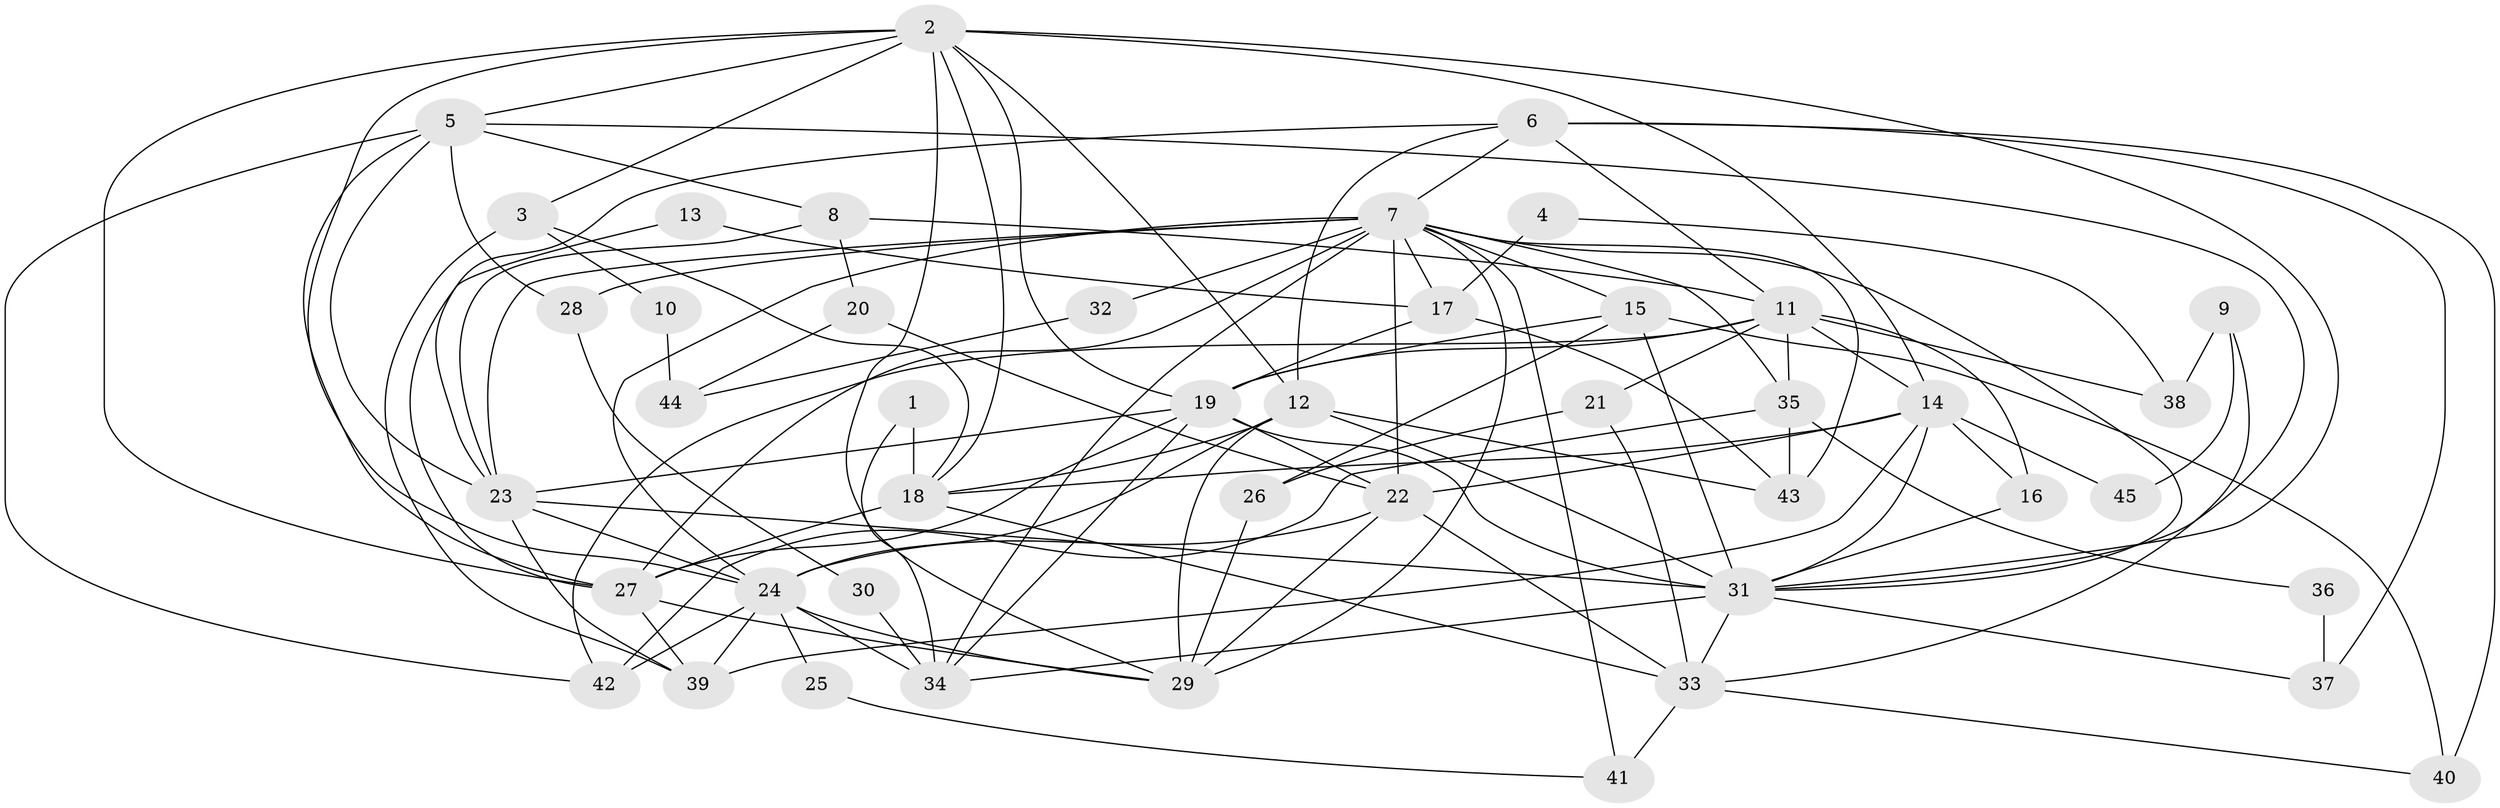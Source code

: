 // original degree distribution, {2: 0.1839080459770115, 8: 0.011494252873563218, 4: 0.25287356321839083, 7: 0.06896551724137931, 6: 0.04597701149425287, 3: 0.22988505747126436, 5: 0.19540229885057472, 9: 0.011494252873563218}
// Generated by graph-tools (version 1.1) at 2025/36/03/09/25 02:36:21]
// undirected, 45 vertices, 115 edges
graph export_dot {
graph [start="1"]
  node [color=gray90,style=filled];
  1;
  2;
  3;
  4;
  5;
  6;
  7;
  8;
  9;
  10;
  11;
  12;
  13;
  14;
  15;
  16;
  17;
  18;
  19;
  20;
  21;
  22;
  23;
  24;
  25;
  26;
  27;
  28;
  29;
  30;
  31;
  32;
  33;
  34;
  35;
  36;
  37;
  38;
  39;
  40;
  41;
  42;
  43;
  44;
  45;
  1 -- 18 [weight=1.0];
  1 -- 34 [weight=1.0];
  2 -- 3 [weight=1.0];
  2 -- 5 [weight=1.0];
  2 -- 12 [weight=1.0];
  2 -- 14 [weight=1.0];
  2 -- 18 [weight=1.0];
  2 -- 19 [weight=1.0];
  2 -- 24 [weight=1.0];
  2 -- 27 [weight=2.0];
  2 -- 29 [weight=1.0];
  2 -- 31 [weight=1.0];
  3 -- 10 [weight=1.0];
  3 -- 18 [weight=1.0];
  3 -- 39 [weight=1.0];
  4 -- 17 [weight=1.0];
  4 -- 38 [weight=1.0];
  5 -- 8 [weight=1.0];
  5 -- 23 [weight=1.0];
  5 -- 27 [weight=1.0];
  5 -- 28 [weight=1.0];
  5 -- 31 [weight=1.0];
  5 -- 42 [weight=1.0];
  6 -- 7 [weight=1.0];
  6 -- 11 [weight=1.0];
  6 -- 12 [weight=1.0];
  6 -- 23 [weight=1.0];
  6 -- 37 [weight=1.0];
  6 -- 40 [weight=1.0];
  7 -- 15 [weight=1.0];
  7 -- 17 [weight=1.0];
  7 -- 22 [weight=2.0];
  7 -- 23 [weight=1.0];
  7 -- 24 [weight=3.0];
  7 -- 27 [weight=1.0];
  7 -- 28 [weight=2.0];
  7 -- 29 [weight=1.0];
  7 -- 31 [weight=1.0];
  7 -- 32 [weight=1.0];
  7 -- 34 [weight=1.0];
  7 -- 35 [weight=1.0];
  7 -- 41 [weight=1.0];
  7 -- 43 [weight=1.0];
  8 -- 11 [weight=1.0];
  8 -- 20 [weight=1.0];
  8 -- 23 [weight=1.0];
  9 -- 33 [weight=1.0];
  9 -- 38 [weight=1.0];
  9 -- 45 [weight=1.0];
  10 -- 44 [weight=1.0];
  11 -- 14 [weight=1.0];
  11 -- 16 [weight=1.0];
  11 -- 19 [weight=1.0];
  11 -- 21 [weight=1.0];
  11 -- 35 [weight=1.0];
  11 -- 38 [weight=2.0];
  11 -- 42 [weight=1.0];
  12 -- 18 [weight=1.0];
  12 -- 24 [weight=2.0];
  12 -- 29 [weight=1.0];
  12 -- 31 [weight=2.0];
  12 -- 43 [weight=1.0];
  13 -- 17 [weight=1.0];
  13 -- 27 [weight=1.0];
  14 -- 16 [weight=1.0];
  14 -- 18 [weight=1.0];
  14 -- 22 [weight=1.0];
  14 -- 31 [weight=1.0];
  14 -- 39 [weight=1.0];
  14 -- 45 [weight=1.0];
  15 -- 19 [weight=1.0];
  15 -- 26 [weight=1.0];
  15 -- 31 [weight=1.0];
  15 -- 40 [weight=1.0];
  16 -- 31 [weight=1.0];
  17 -- 19 [weight=1.0];
  17 -- 43 [weight=1.0];
  18 -- 27 [weight=1.0];
  18 -- 33 [weight=1.0];
  19 -- 22 [weight=1.0];
  19 -- 23 [weight=1.0];
  19 -- 27 [weight=1.0];
  19 -- 31 [weight=1.0];
  19 -- 34 [weight=1.0];
  20 -- 22 [weight=1.0];
  20 -- 44 [weight=1.0];
  21 -- 26 [weight=1.0];
  21 -- 33 [weight=1.0];
  22 -- 24 [weight=2.0];
  22 -- 29 [weight=1.0];
  22 -- 33 [weight=1.0];
  23 -- 24 [weight=1.0];
  23 -- 31 [weight=1.0];
  23 -- 39 [weight=1.0];
  24 -- 25 [weight=1.0];
  24 -- 29 [weight=1.0];
  24 -- 34 [weight=2.0];
  24 -- 39 [weight=1.0];
  24 -- 42 [weight=2.0];
  25 -- 41 [weight=1.0];
  26 -- 29 [weight=1.0];
  27 -- 29 [weight=1.0];
  27 -- 39 [weight=1.0];
  28 -- 30 [weight=1.0];
  30 -- 34 [weight=1.0];
  31 -- 33 [weight=1.0];
  31 -- 34 [weight=1.0];
  31 -- 37 [weight=1.0];
  32 -- 44 [weight=1.0];
  33 -- 40 [weight=1.0];
  33 -- 41 [weight=1.0];
  35 -- 36 [weight=1.0];
  35 -- 42 [weight=1.0];
  35 -- 43 [weight=1.0];
  36 -- 37 [weight=1.0];
}
